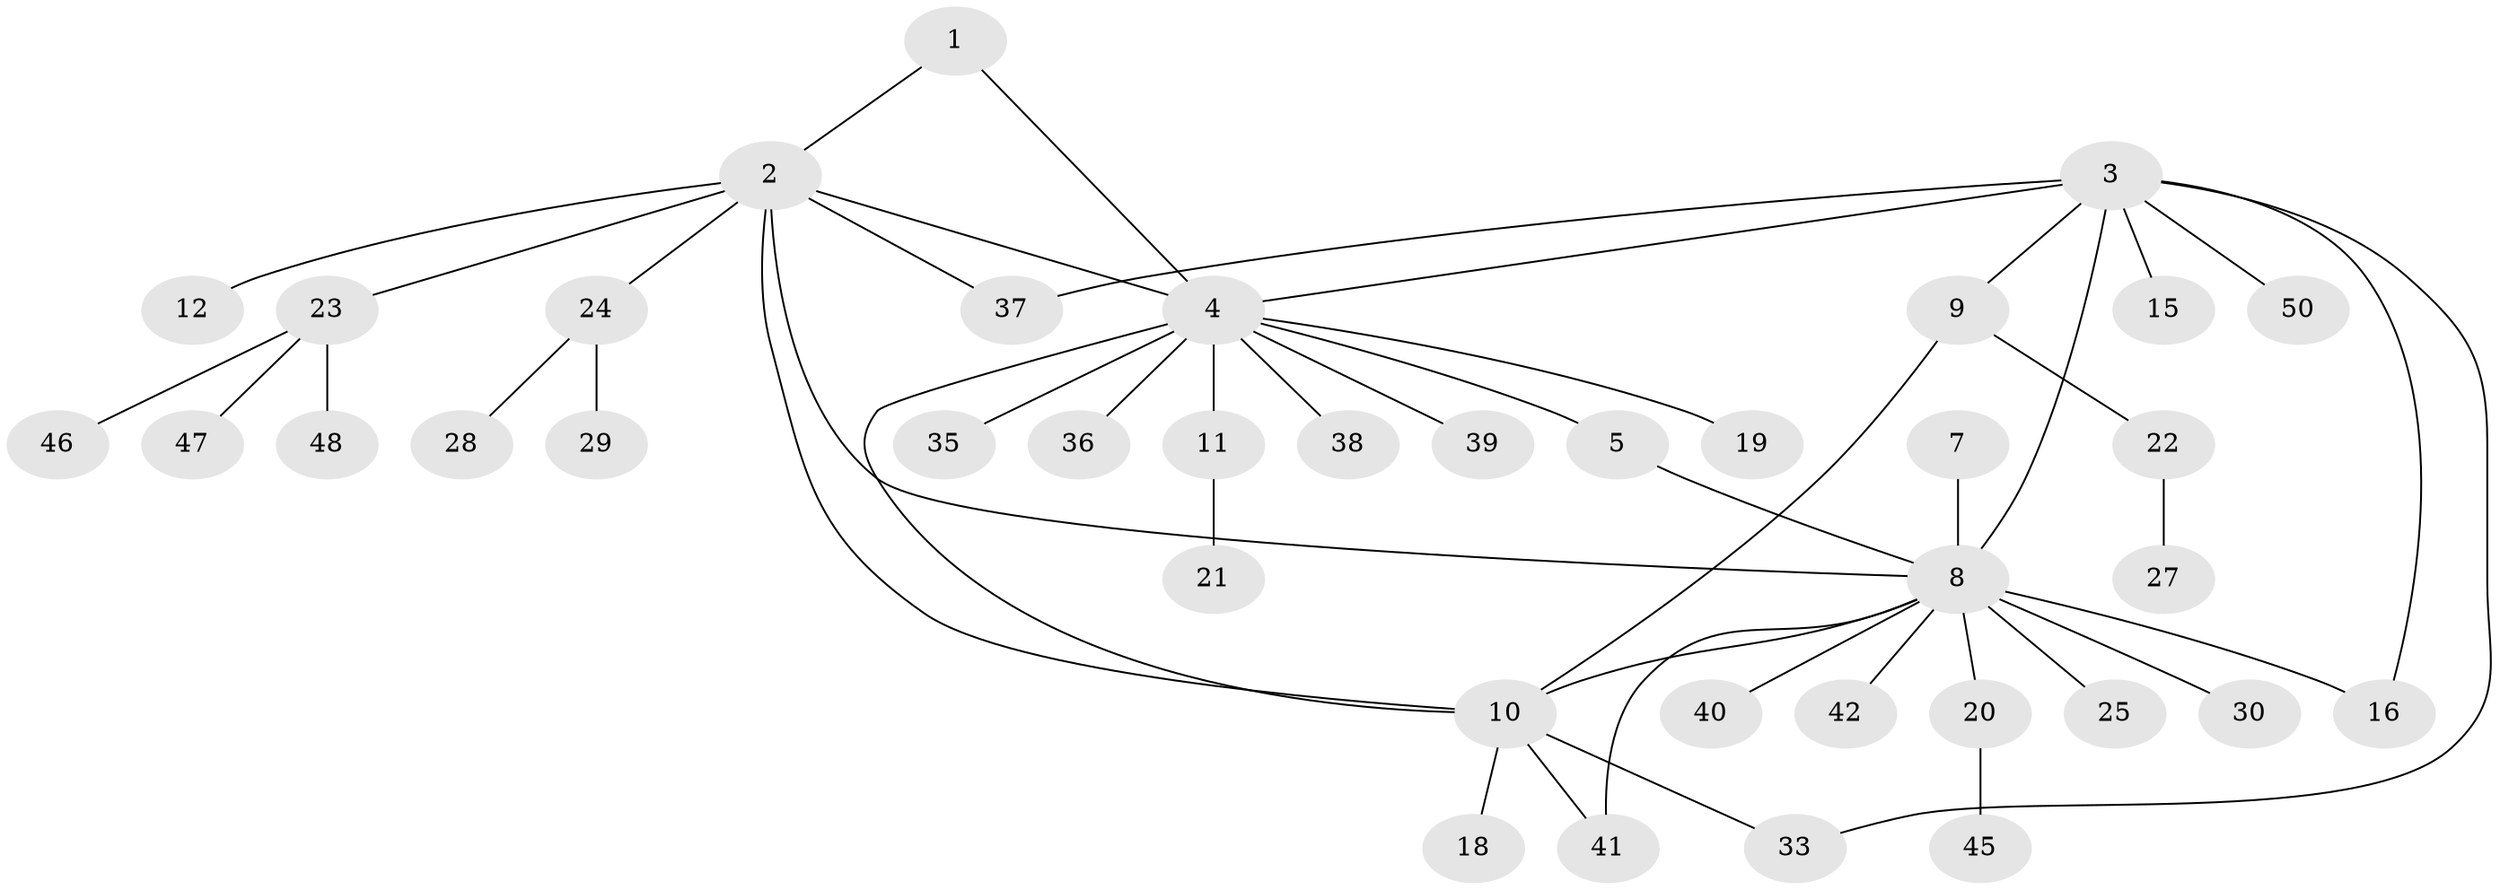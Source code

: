 // original degree distribution, {2: 0.23529411764705882, 9: 0.0392156862745098, 3: 0.0784313725490196, 10: 0.0196078431372549, 8: 0.0392156862745098, 4: 0.0392156862745098, 1: 0.5294117647058824, 7: 0.0196078431372549}
// Generated by graph-tools (version 1.1) at 2025/42/03/06/25 10:42:08]
// undirected, 39 vertices, 48 edges
graph export_dot {
graph [start="1"]
  node [color=gray90,style=filled];
  1;
  2 [super="+17"];
  3 [super="+32"];
  4 [super="+6"];
  5;
  7 [super="+26"];
  8 [super="+13"];
  9 [super="+14"];
  10 [super="+43"];
  11;
  12;
  15;
  16;
  18;
  19;
  20;
  21 [super="+51"];
  22 [super="+44"];
  23 [super="+31"];
  24 [super="+49"];
  25 [super="+34"];
  27;
  28;
  29;
  30;
  33;
  35;
  36;
  37;
  38;
  39;
  40;
  41;
  42;
  45;
  46;
  47;
  48;
  50;
  1 -- 2;
  1 -- 4;
  2 -- 8;
  2 -- 10;
  2 -- 12;
  2 -- 23;
  2 -- 24;
  2 -- 37;
  2 -- 4;
  3 -- 4;
  3 -- 8;
  3 -- 9;
  3 -- 15;
  3 -- 16;
  3 -- 33;
  3 -- 37;
  3 -- 50;
  4 -- 35;
  4 -- 5;
  4 -- 36;
  4 -- 38;
  4 -- 39;
  4 -- 10;
  4 -- 11;
  4 -- 19;
  5 -- 8;
  7 -- 8;
  8 -- 10 [weight=2];
  8 -- 16;
  8 -- 41;
  8 -- 42;
  8 -- 20;
  8 -- 25;
  8 -- 40;
  8 -- 30;
  9 -- 10;
  9 -- 22;
  10 -- 18;
  10 -- 33;
  10 -- 41;
  11 -- 21;
  20 -- 45;
  22 -- 27;
  23 -- 46;
  23 -- 48;
  23 -- 47;
  24 -- 28;
  24 -- 29;
}
